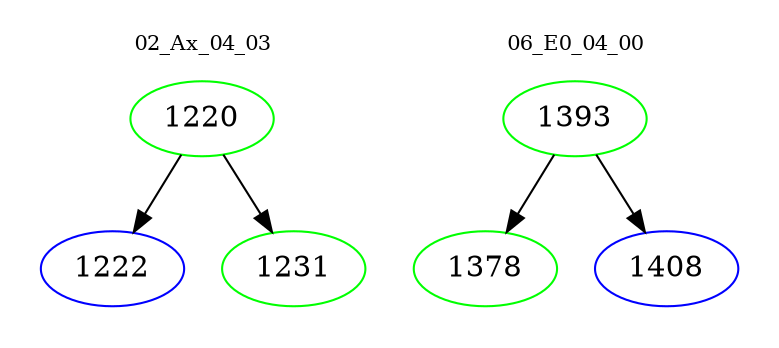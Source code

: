digraph{
subgraph cluster_0 {
color = white
label = "02_Ax_04_03";
fontsize=10;
T0_1220 [label="1220", color="green"]
T0_1220 -> T0_1222 [color="black"]
T0_1222 [label="1222", color="blue"]
T0_1220 -> T0_1231 [color="black"]
T0_1231 [label="1231", color="green"]
}
subgraph cluster_1 {
color = white
label = "06_E0_04_00";
fontsize=10;
T1_1393 [label="1393", color="green"]
T1_1393 -> T1_1378 [color="black"]
T1_1378 [label="1378", color="green"]
T1_1393 -> T1_1408 [color="black"]
T1_1408 [label="1408", color="blue"]
}
}
